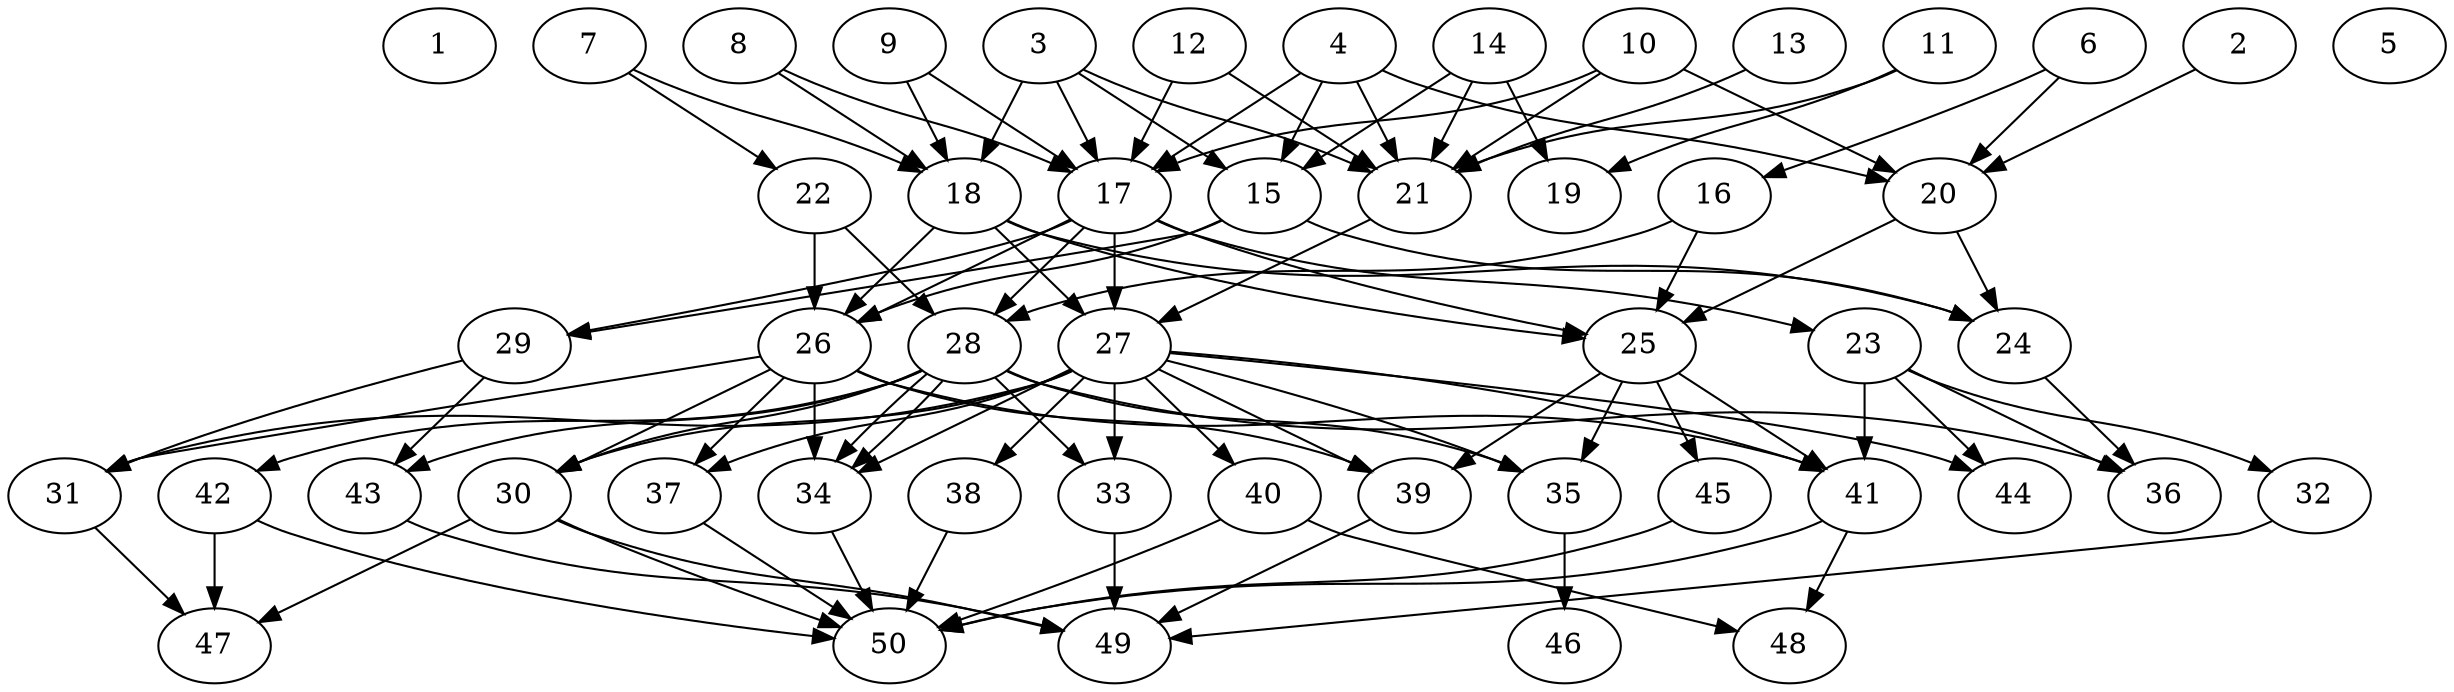 // DAG automatically generated by daggen at Thu Oct  3 14:07:56 2019
// ./daggen --dot -n 50 --ccr 0.4 --fat 0.7 --regular 0.5 --density 0.5 --mindata 5242880 --maxdata 52428800 
digraph G {
  1 [size="107648000", alpha="0.10", expect_size="43059200"] 
  2 [size="74918400", alpha="0.02", expect_size="29967360"] 
  2 -> 20 [size ="29967360"]
  3 [size="122472960", alpha="0.02", expect_size="48989184"] 
  3 -> 15 [size ="48989184"]
  3 -> 17 [size ="48989184"]
  3 -> 18 [size ="48989184"]
  3 -> 21 [size ="48989184"]
  4 [size="42270720", alpha="0.14", expect_size="16908288"] 
  4 -> 15 [size ="16908288"]
  4 -> 17 [size ="16908288"]
  4 -> 20 [size ="16908288"]
  4 -> 21 [size ="16908288"]
  5 [size="24839680", alpha="0.07", expect_size="9935872"] 
  6 [size="83340800", alpha="0.06", expect_size="33336320"] 
  6 -> 16 [size ="33336320"]
  6 -> 20 [size ="33336320"]
  7 [size="60523520", alpha="0.11", expect_size="24209408"] 
  7 -> 18 [size ="24209408"]
  7 -> 22 [size ="24209408"]
  8 [size="36480000", alpha="0.10", expect_size="14592000"] 
  8 -> 17 [size ="14592000"]
  8 -> 18 [size ="14592000"]
  9 [size="118512640", alpha="0.19", expect_size="47405056"] 
  9 -> 17 [size ="47405056"]
  9 -> 18 [size ="47405056"]
  10 [size="129587200", alpha="0.11", expect_size="51834880"] 
  10 -> 17 [size ="51834880"]
  10 -> 20 [size ="51834880"]
  10 -> 21 [size ="51834880"]
  11 [size="58519040", alpha="0.15", expect_size="23407616"] 
  11 -> 19 [size ="23407616"]
  11 -> 21 [size ="23407616"]
  12 [size="117319680", alpha="0.11", expect_size="46927872"] 
  12 -> 17 [size ="46927872"]
  12 -> 21 [size ="46927872"]
  13 [size="127951360", alpha="0.17", expect_size="51180544"] 
  13 -> 21 [size ="51180544"]
  14 [size="24051200", alpha="0.17", expect_size="9620480"] 
  14 -> 15 [size ="9620480"]
  14 -> 19 [size ="9620480"]
  14 -> 21 [size ="9620480"]
  15 [size="109544960", alpha="0.07", expect_size="43817984"] 
  15 -> 24 [size ="43817984"]
  15 -> 26 [size ="43817984"]
  15 -> 29 [size ="43817984"]
  16 [size="30236160", alpha="0.17", expect_size="12094464"] 
  16 -> 25 [size ="12094464"]
  16 -> 28 [size ="12094464"]
  17 [size="67860480", alpha="0.06", expect_size="27144192"] 
  17 -> 23 [size ="27144192"]
  17 -> 25 [size ="27144192"]
  17 -> 26 [size ="27144192"]
  17 -> 27 [size ="27144192"]
  17 -> 28 [size ="27144192"]
  17 -> 29 [size ="27144192"]
  18 [size="15536640", alpha="0.15", expect_size="6214656"] 
  18 -> 24 [size ="6214656"]
  18 -> 25 [size ="6214656"]
  18 -> 26 [size ="6214656"]
  18 -> 27 [size ="6214656"]
  19 [size="74544640", alpha="0.18", expect_size="29817856"] 
  20 [size="69025280", alpha="0.01", expect_size="27610112"] 
  20 -> 24 [size ="27610112"]
  20 -> 25 [size ="27610112"]
  21 [size="14248960", alpha="0.20", expect_size="5699584"] 
  21 -> 27 [size ="5699584"]
  22 [size="104094720", alpha="0.10", expect_size="41637888"] 
  22 -> 26 [size ="41637888"]
  22 -> 28 [size ="41637888"]
  23 [size="50101760", alpha="0.18", expect_size="20040704"] 
  23 -> 32 [size ="20040704"]
  23 -> 36 [size ="20040704"]
  23 -> 41 [size ="20040704"]
  23 -> 44 [size ="20040704"]
  24 [size="29744640", alpha="0.11", expect_size="11897856"] 
  24 -> 36 [size ="11897856"]
  25 [size="130516480", alpha="0.06", expect_size="52206592"] 
  25 -> 35 [size ="52206592"]
  25 -> 39 [size ="52206592"]
  25 -> 41 [size ="52206592"]
  25 -> 45 [size ="52206592"]
  26 [size="56217600", alpha="0.13", expect_size="22487040"] 
  26 -> 30 [size ="22487040"]
  26 -> 31 [size ="22487040"]
  26 -> 34 [size ="22487040"]
  26 -> 37 [size ="22487040"]
  26 -> 39 [size ="22487040"]
  26 -> 41 [size ="22487040"]
  27 [size="36707840", alpha="0.08", expect_size="14683136"] 
  27 -> 30 [size ="14683136"]
  27 -> 31 [size ="14683136"]
  27 -> 33 [size ="14683136"]
  27 -> 34 [size ="14683136"]
  27 -> 35 [size ="14683136"]
  27 -> 37 [size ="14683136"]
  27 -> 38 [size ="14683136"]
  27 -> 39 [size ="14683136"]
  27 -> 40 [size ="14683136"]
  27 -> 41 [size ="14683136"]
  27 -> 44 [size ="14683136"]
  28 [size="73638400", alpha="0.07", expect_size="29455360"] 
  28 -> 30 [size ="29455360"]
  28 -> 33 [size ="29455360"]
  28 -> 34 [size ="29455360"]
  28 -> 34 [size ="29455360"]
  28 -> 35 [size ="29455360"]
  28 -> 36 [size ="29455360"]
  28 -> 42 [size ="29455360"]
  28 -> 43 [size ="29455360"]
  29 [size="43919360", alpha="0.04", expect_size="17567744"] 
  29 -> 31 [size ="17567744"]
  29 -> 43 [size ="17567744"]
  30 [size="29729280", alpha="0.01", expect_size="11891712"] 
  30 -> 47 [size ="11891712"]
  30 -> 49 [size ="11891712"]
  30 -> 50 [size ="11891712"]
  31 [size="33963520", alpha="0.05", expect_size="13585408"] 
  31 -> 47 [size ="13585408"]
  32 [size="33200640", alpha="0.07", expect_size="13280256"] 
  32 -> 49 [size ="13280256"]
  33 [size="89246720", alpha="0.08", expect_size="35698688"] 
  33 -> 49 [size ="35698688"]
  34 [size="75548160", alpha="0.12", expect_size="30219264"] 
  34 -> 50 [size ="30219264"]
  35 [size="21263360", alpha="0.11", expect_size="8505344"] 
  35 -> 46 [size ="8505344"]
  36 [size="56092160", alpha="0.14", expect_size="22436864"] 
  37 [size="14343680", alpha="0.06", expect_size="5737472"] 
  37 -> 50 [size ="5737472"]
  38 [size="61393920", alpha="0.18", expect_size="24557568"] 
  38 -> 50 [size ="24557568"]
  39 [size="102658560", alpha="0.01", expect_size="41063424"] 
  39 -> 49 [size ="41063424"]
  40 [size="125575680", alpha="0.13", expect_size="50230272"] 
  40 -> 48 [size ="50230272"]
  40 -> 50 [size ="50230272"]
  41 [size="128663040", alpha="0.05", expect_size="51465216"] 
  41 -> 48 [size ="51465216"]
  41 -> 50 [size ="51465216"]
  42 [size="39370240", alpha="0.13", expect_size="15748096"] 
  42 -> 47 [size ="15748096"]
  42 -> 50 [size ="15748096"]
  43 [size="79877120", alpha="0.07", expect_size="31950848"] 
  43 -> 49 [size ="31950848"]
  44 [size="129098240", alpha="0.04", expect_size="51639296"] 
  45 [size="80017920", alpha="0.01", expect_size="32007168"] 
  45 -> 50 [size ="32007168"]
  46 [size="29071360", alpha="0.05", expect_size="11628544"] 
  47 [size="111357440", alpha="0.13", expect_size="44542976"] 
  48 [size="27732480", alpha="0.12", expect_size="11092992"] 
  49 [size="16560640", alpha="0.15", expect_size="6624256"] 
  50 [size="21314560", alpha="0.02", expect_size="8525824"] 
}
